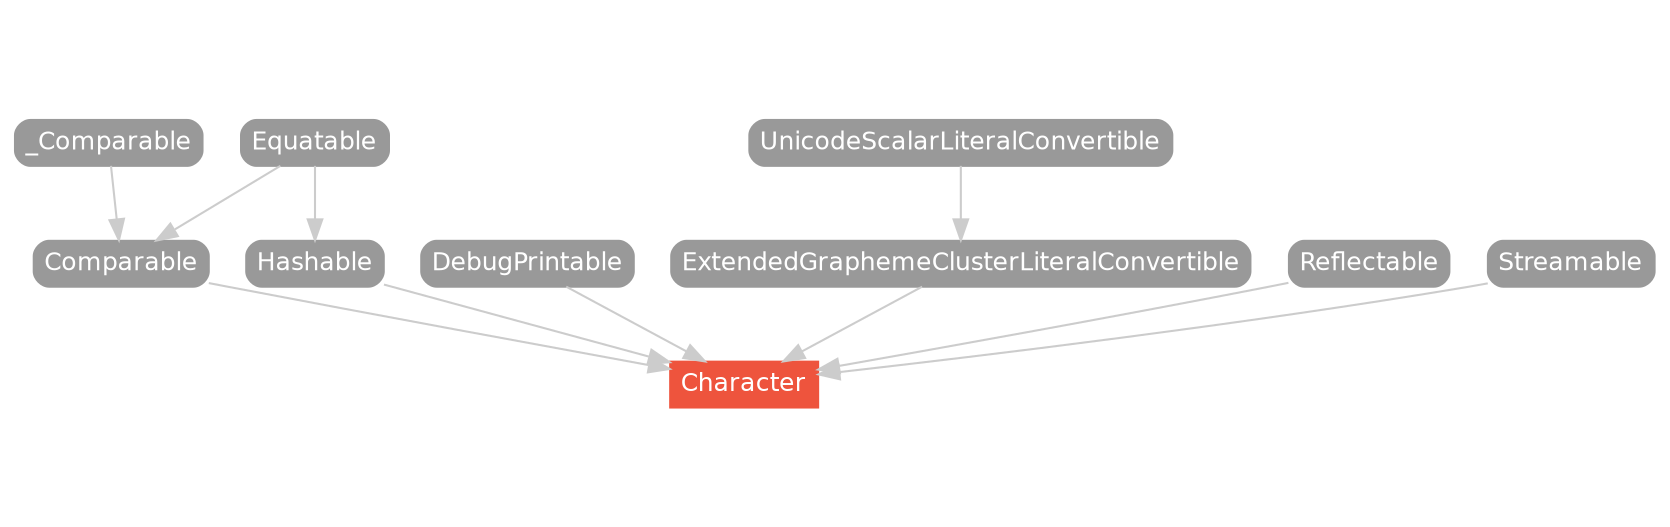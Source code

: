 strict digraph "Character - Type Hierarchy - SwiftDoc.org" {
    pad="0.1,0.8"
    node [shape=box, style="filled,rounded", color="#999999", fillcolor="#999999", fontcolor=white, fontname=Helvetica, fontnames="Helvetica,sansserif", fontsize=12, margin="0.07,0.05", height="0.3"]
    edge [color="#cccccc"]
    "Character" [URL="/type/Character/", style="filled", fillcolor="#ee543d", color="#ee543d"]
    "Comparable" [URL="/protocol/Comparable/hierarchy/"]
    "DebugPrintable" [URL="/protocol/DebugPrintable/hierarchy/"]
    "Equatable" [URL="/protocol/Equatable/hierarchy/"]
    "ExtendedGraphemeClusterLiteralConvertible" [URL="/protocol/ExtendedGraphemeClusterLiteralConvertible/hierarchy/"]
    "Hashable" [URL="/protocol/Hashable/hierarchy/"]
    "Reflectable" [URL="/protocol/Reflectable/hierarchy/"]
    "Streamable" [URL="/protocol/Streamable/hierarchy/"]
    "UnicodeScalarLiteralConvertible" [URL="/protocol/UnicodeScalarLiteralConvertible/hierarchy/"]
    "_Comparable" [URL="/protocol/_Comparable/hierarchy/"]    "ExtendedGraphemeClusterLiteralConvertible" -> "Character"
    "Hashable" -> "Character"
    "Comparable" -> "Character"
    "DebugPrintable" -> "Character"
    "Reflectable" -> "Character"
    "Streamable" -> "Character"
    "UnicodeScalarLiteralConvertible" -> "ExtendedGraphemeClusterLiteralConvertible"
    "Equatable" -> "Hashable"
    "_Comparable" -> "Comparable"
    "Equatable" -> "Comparable"
    subgraph Types {
        rank = max; "Character";
    }
}